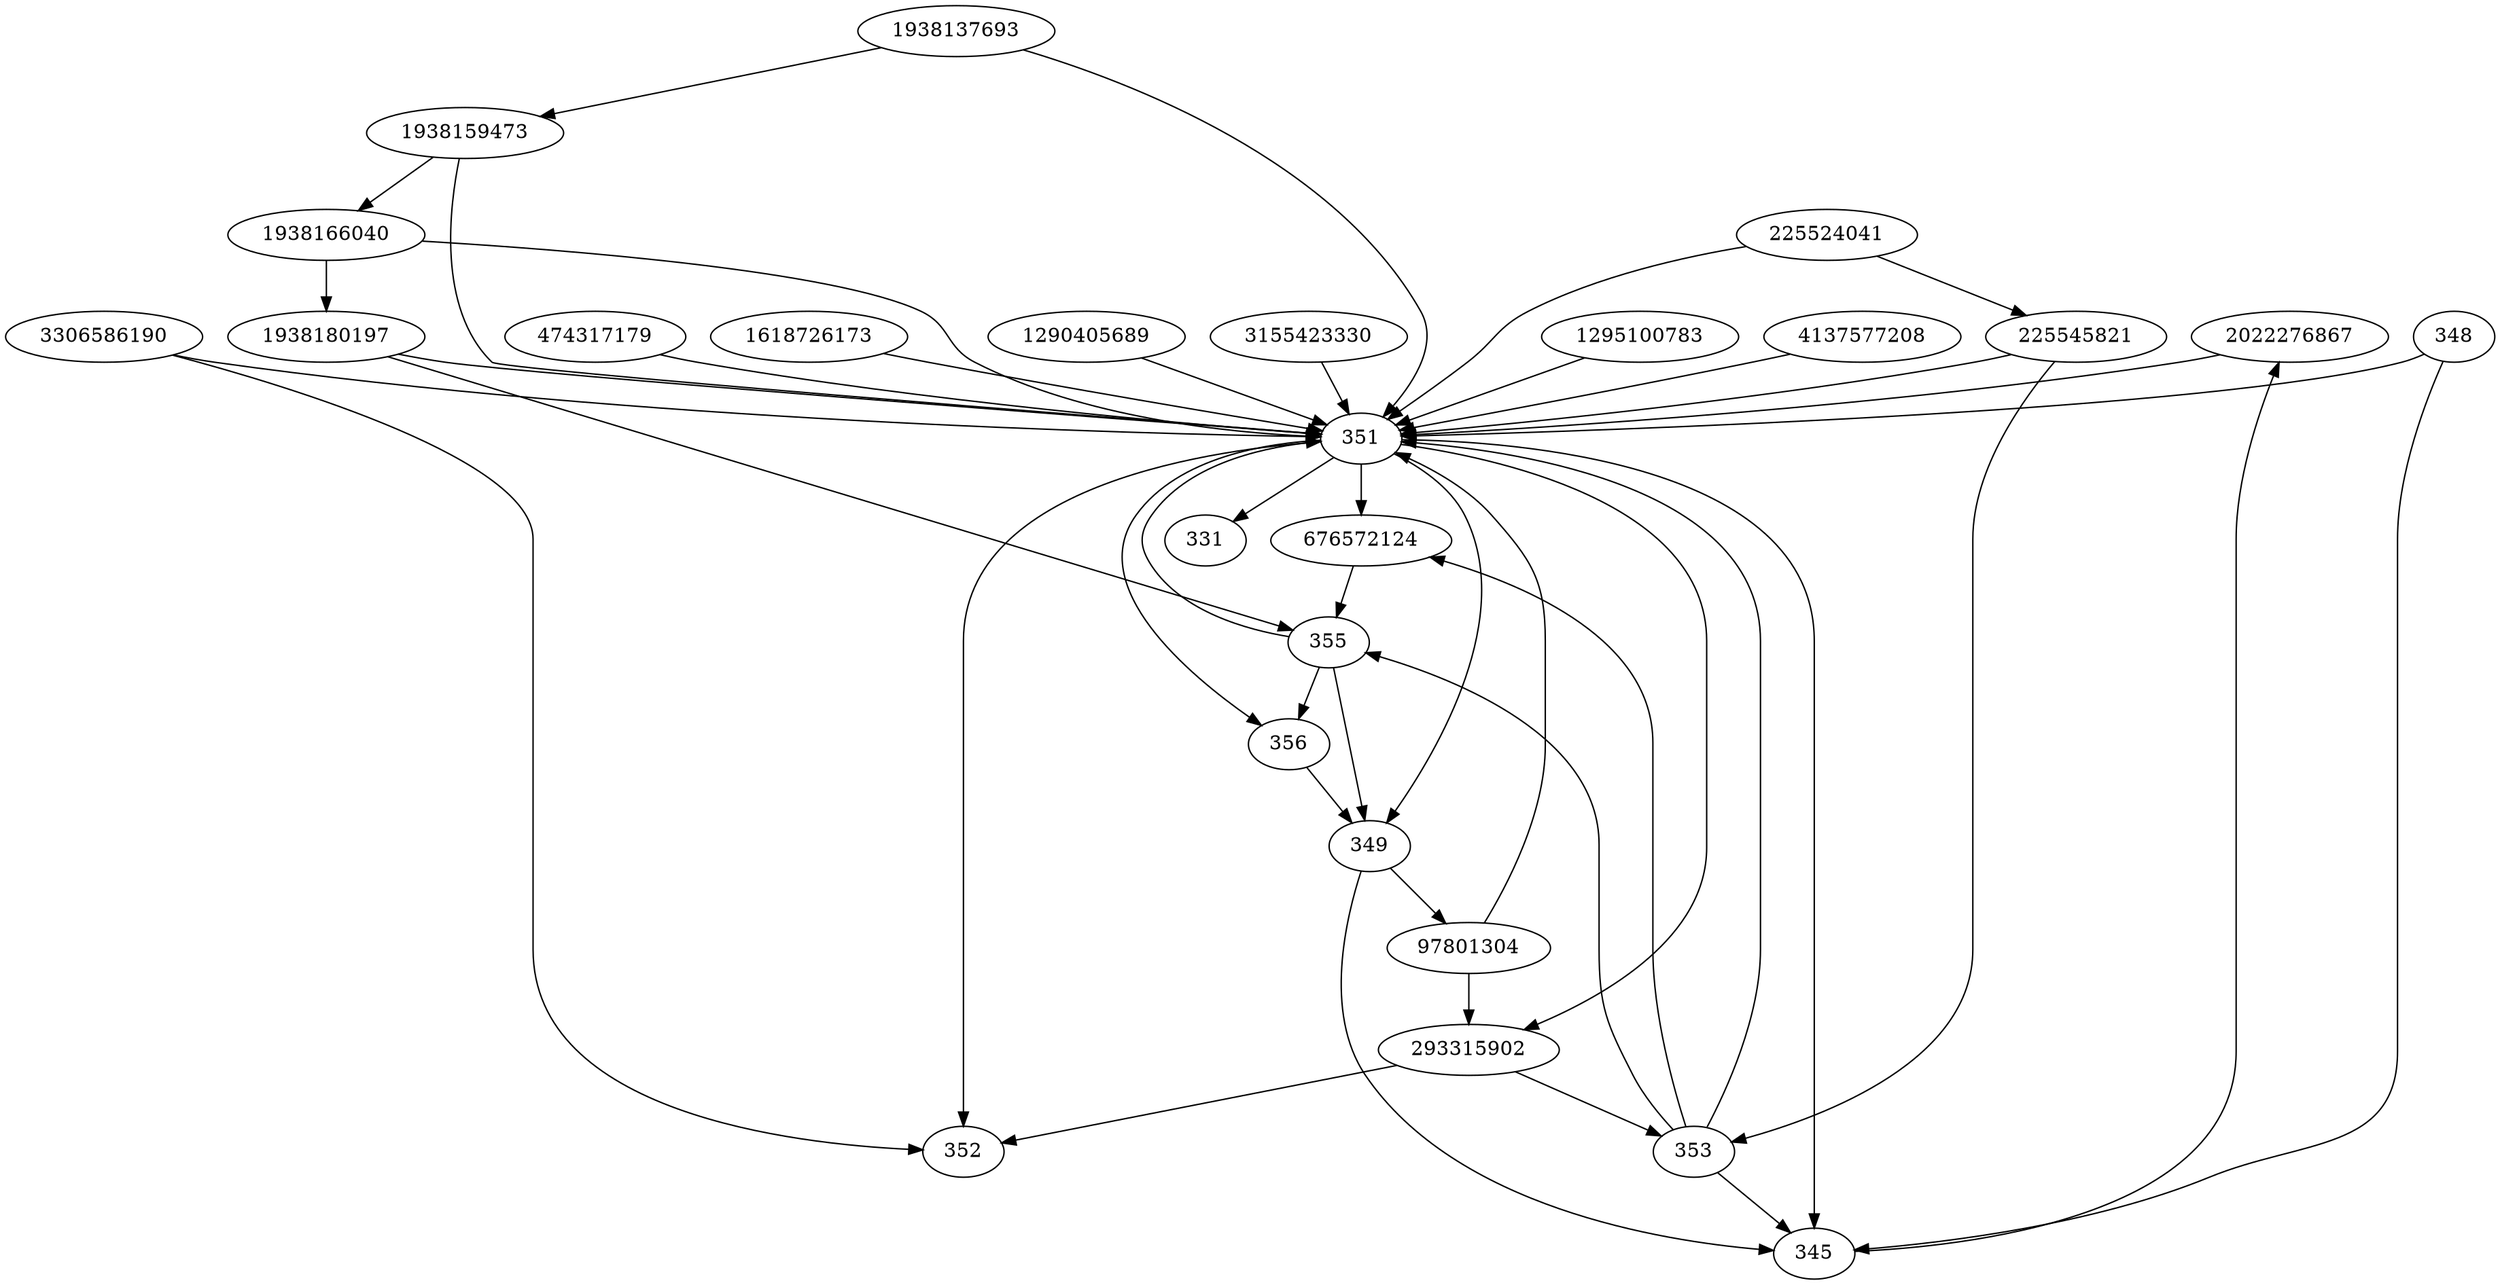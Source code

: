 strict digraph  {
2022276867;
1938166040;
1618726173;
676572124;
1290405689;
293315902;
225524041;
331;
3306586190;
97801304;
345;
348;
225545821;
1938137693;
349;
352;
353;
3155423330;
355;
356;
1938180197;
351;
1295100783;
1938159473;
4137577208;
474317179;
2022276867 -> 351;
1938166040 -> 351;
1938166040 -> 1938180197;
1618726173 -> 351;
676572124 -> 355;
1290405689 -> 351;
293315902 -> 352;
293315902 -> 353;
225524041 -> 351;
225524041 -> 225545821;
3306586190 -> 351;
3306586190 -> 352;
97801304 -> 293315902;
97801304 -> 351;
345 -> 2022276867;
348 -> 345;
348 -> 351;
225545821 -> 351;
225545821 -> 353;
1938137693 -> 351;
1938137693 -> 1938159473;
349 -> 345;
349 -> 97801304;
353 -> 676572124;
353 -> 345;
353 -> 355;
353 -> 351;
3155423330 -> 351;
355 -> 349;
355 -> 351;
355 -> 356;
356 -> 349;
1938180197 -> 351;
1938180197 -> 355;
351 -> 676572124;
351 -> 345;
351 -> 352;
351 -> 293315902;
351 -> 349;
351 -> 356;
351 -> 331;
1295100783 -> 351;
1938159473 -> 351;
1938159473 -> 1938166040;
4137577208 -> 351;
474317179 -> 351;
}
